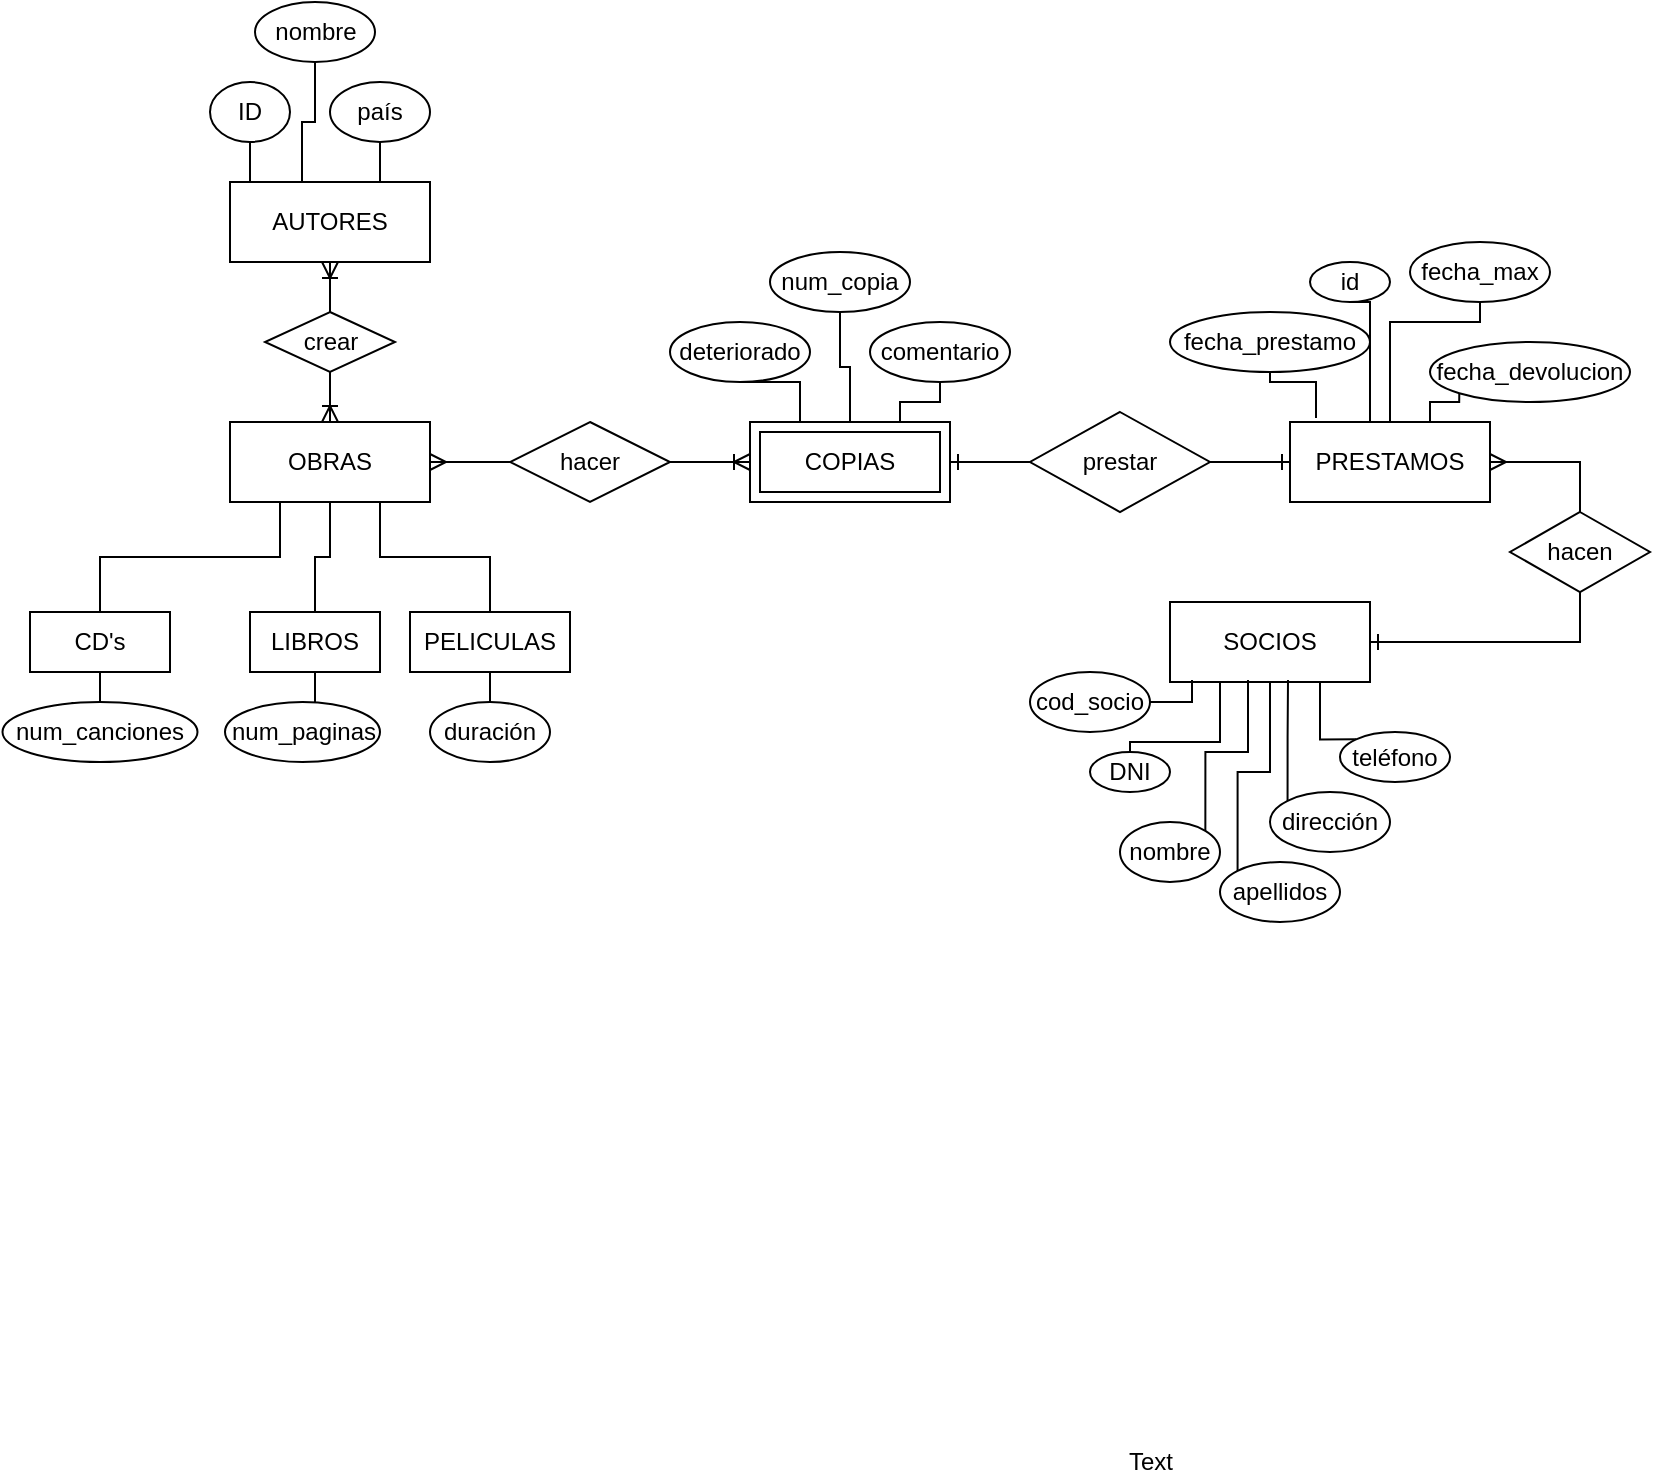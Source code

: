 <mxfile version="14.3.2" type="github">
  <diagram id="R2lEEEUBdFMjLlhIrx00" name="Page-1">
    <mxGraphModel dx="1422" dy="762" grid="1" gridSize="10" guides="1" tooltips="1" connect="1" arrows="1" fold="1" page="1" pageScale="1" pageWidth="850" pageHeight="1100" math="0" shadow="0" extFonts="Permanent Marker^https://fonts.googleapis.com/css?family=Permanent+Marker">
      <root>
        <mxCell id="0" />
        <mxCell id="1" parent="0" />
        <mxCell id="C-vyLk0tnHw3VtMMgP7b-1" value="" style="edgeStyle=entityRelationEdgeStyle;endArrow=ERone;startArrow=none;endFill=0;startFill=0;rounded=0;" parent="1" source="VnSQdyTV14uaLhzkakWN-29" target="xiQ97uNpSnIvWhDSAz-k-2" edge="1">
          <mxGeometry width="100" height="100" relative="1" as="geometry">
            <mxPoint x="740" y="280" as="sourcePoint" />
            <mxPoint x="770" y="280" as="targetPoint" />
          </mxGeometry>
        </mxCell>
        <mxCell id="VnSQdyTV14uaLhzkakWN-25" value="" style="edgeStyle=entityRelationEdgeStyle;endArrow=none;startArrow=ERone;endFill=0;startFill=0;rounded=0;exitX=1;exitY=0.5;exitDx=0;exitDy=0;" parent="1" source="xiQ97uNpSnIvWhDSAz-k-18" target="VnSQdyTV14uaLhzkakWN-29" edge="1">
          <mxGeometry width="100" height="100" relative="1" as="geometry">
            <mxPoint x="570" y="280" as="sourcePoint" />
            <mxPoint x="620" y="280" as="targetPoint" />
          </mxGeometry>
        </mxCell>
        <mxCell id="VnSQdyTV14uaLhzkakWN-29" value="prestar" style="shape=rhombus;perimeter=rhombusPerimeter;whiteSpace=wrap;html=1;align=center;" parent="1" vertex="1">
          <mxGeometry x="530" y="245" width="90" height="50" as="geometry" />
        </mxCell>
        <mxCell id="VnSQdyTV14uaLhzkakWN-45" style="edgeStyle=orthogonalEdgeStyle;rounded=0;orthogonalLoop=1;jettySize=auto;html=1;entryX=0.5;entryY=1;entryDx=0;entryDy=0;startArrow=ERone;startFill=0;endArrow=none;endFill=0;exitX=1;exitY=0.5;exitDx=0;exitDy=0;" parent="1" source="xiQ97uNpSnIvWhDSAz-k-4" target="VnSQdyTV14uaLhzkakWN-43" edge="1">
          <mxGeometry relative="1" as="geometry">
            <mxPoint x="560" y="400" as="sourcePoint" />
            <mxPoint x="855" y="335" as="targetPoint" />
            <Array as="points">
              <mxPoint x="710" y="360" />
              <mxPoint x="805" y="360" />
            </Array>
          </mxGeometry>
        </mxCell>
        <mxCell id="xiQ97uNpSnIvWhDSAz-k-65" value="" style="edgeStyle=orthogonalEdgeStyle;rounded=0;orthogonalLoop=1;jettySize=auto;html=1;startArrow=none;startFill=0;endArrow=none;endFill=0;strokeColor=#000000;exitX=0.13;exitY=-0.05;exitDx=0;exitDy=0;exitPerimeter=0;" edge="1" parent="1" source="xiQ97uNpSnIvWhDSAz-k-2" target="xiQ97uNpSnIvWhDSAz-k-64">
          <mxGeometry relative="1" as="geometry" />
        </mxCell>
        <mxCell id="xiQ97uNpSnIvWhDSAz-k-70" style="edgeStyle=orthogonalEdgeStyle;rounded=0;orthogonalLoop=1;jettySize=auto;html=1;exitX=0.25;exitY=0;exitDx=0;exitDy=0;entryX=0.5;entryY=1;entryDx=0;entryDy=0;startArrow=none;startFill=0;endArrow=none;endFill=0;strokeColor=#000000;" edge="1" parent="1" source="xiQ97uNpSnIvWhDSAz-k-2" target="xiQ97uNpSnIvWhDSAz-k-67">
          <mxGeometry relative="1" as="geometry">
            <Array as="points">
              <mxPoint x="700" y="250" />
              <mxPoint x="700" y="190" />
            </Array>
          </mxGeometry>
        </mxCell>
        <mxCell id="xiQ97uNpSnIvWhDSAz-k-2" value="PRESTAMOS" style="whiteSpace=wrap;html=1;align=center;" vertex="1" parent="1">
          <mxGeometry x="660" y="250" width="100" height="40" as="geometry" />
        </mxCell>
        <mxCell id="xiQ97uNpSnIvWhDSAz-k-4" value="SOCIOS" style="whiteSpace=wrap;html=1;align=center;" vertex="1" parent="1">
          <mxGeometry x="600" y="340" width="100" height="40" as="geometry" />
        </mxCell>
        <mxCell id="xiQ97uNpSnIvWhDSAz-k-6" value="Text" style="text;html=1;align=center;verticalAlign=middle;resizable=0;points=[];autosize=1;" vertex="1" parent="1">
          <mxGeometry x="570" y="760" width="40" height="20" as="geometry" />
        </mxCell>
        <mxCell id="xiQ97uNpSnIvWhDSAz-k-17" value="" style="edgeStyle=orthogonalEdgeStyle;rounded=0;orthogonalLoop=1;jettySize=auto;html=1;startArrow=none;startFill=0;endArrow=ERmany;endFill=0;strokeColor=#000000;entryX=1;entryY=0.5;entryDx=0;entryDy=0;exitX=0.5;exitY=0;exitDx=0;exitDy=0;" edge="1" parent="1" source="VnSQdyTV14uaLhzkakWN-43" target="xiQ97uNpSnIvWhDSAz-k-2">
          <mxGeometry relative="1" as="geometry">
            <mxPoint x="855" y="295" as="sourcePoint" />
            <mxPoint x="830" y="342.5" as="targetPoint" />
          </mxGeometry>
        </mxCell>
        <mxCell id="xiQ97uNpSnIvWhDSAz-k-27" value="" style="edgeStyle=orthogonalEdgeStyle;rounded=0;orthogonalLoop=1;jettySize=auto;html=1;startArrow=none;startFill=0;endArrow=ERmany;endFill=0;strokeColor=#000000;" edge="1" parent="1" source="VnSQdyTV14uaLhzkakWN-69" target="xiQ97uNpSnIvWhDSAz-k-28">
          <mxGeometry relative="1" as="geometry">
            <mxPoint x="230" y="270" as="targetPoint" />
          </mxGeometry>
        </mxCell>
        <mxCell id="xiQ97uNpSnIvWhDSAz-k-58" value="" style="edgeStyle=orthogonalEdgeStyle;rounded=0;orthogonalLoop=1;jettySize=auto;html=1;startArrow=none;startFill=0;endArrow=none;endFill=0;strokeColor=#000000;exitX=0.25;exitY=0;exitDx=0;exitDy=0;" edge="1" parent="1" source="xiQ97uNpSnIvWhDSAz-k-18" target="xiQ97uNpSnIvWhDSAz-k-57">
          <mxGeometry relative="1" as="geometry" />
        </mxCell>
        <mxCell id="xiQ97uNpSnIvWhDSAz-k-60" value="" style="edgeStyle=orthogonalEdgeStyle;rounded=0;orthogonalLoop=1;jettySize=auto;html=1;startArrow=none;startFill=0;endArrow=none;endFill=0;strokeColor=#000000;entryX=0.5;entryY=1;entryDx=0;entryDy=0;" edge="1" parent="1" source="xiQ97uNpSnIvWhDSAz-k-18" target="xiQ97uNpSnIvWhDSAz-k-61">
          <mxGeometry relative="1" as="geometry">
            <mxPoint x="450" y="210" as="targetPoint" />
          </mxGeometry>
        </mxCell>
        <mxCell id="xiQ97uNpSnIvWhDSAz-k-63" style="edgeStyle=orthogonalEdgeStyle;rounded=0;orthogonalLoop=1;jettySize=auto;html=1;exitX=0.75;exitY=0;exitDx=0;exitDy=0;entryX=0.5;entryY=1;entryDx=0;entryDy=0;startArrow=none;startFill=0;endArrow=none;endFill=0;strokeColor=#000000;" edge="1" parent="1" source="xiQ97uNpSnIvWhDSAz-k-18" target="xiQ97uNpSnIvWhDSAz-k-62">
          <mxGeometry relative="1" as="geometry">
            <Array as="points">
              <mxPoint x="465" y="240" />
              <mxPoint x="485" y="240" />
            </Array>
          </mxGeometry>
        </mxCell>
        <mxCell id="xiQ97uNpSnIvWhDSAz-k-18" value="COPIAS" style="shape=ext;margin=3;double=1;whiteSpace=wrap;html=1;align=center;" vertex="1" parent="1">
          <mxGeometry x="390" y="250" width="100" height="40" as="geometry" />
        </mxCell>
        <mxCell id="xiQ97uNpSnIvWhDSAz-k-30" value="" style="edgeStyle=orthogonalEdgeStyle;rounded=0;orthogonalLoop=1;jettySize=auto;html=1;startArrow=none;startFill=0;endArrow=none;endFill=0;strokeColor=#000000;exitX=0.25;exitY=1;exitDx=0;exitDy=0;" edge="1" parent="1" source="xiQ97uNpSnIvWhDSAz-k-28" target="xiQ97uNpSnIvWhDSAz-k-29">
          <mxGeometry relative="1" as="geometry" />
        </mxCell>
        <mxCell id="xiQ97uNpSnIvWhDSAz-k-33" style="edgeStyle=orthogonalEdgeStyle;rounded=0;orthogonalLoop=1;jettySize=auto;html=1;exitX=0.5;exitY=1;exitDx=0;exitDy=0;entryX=0.5;entryY=0;entryDx=0;entryDy=0;startArrow=none;startFill=0;endArrow=none;endFill=0;strokeColor=#000000;" edge="1" parent="1" source="xiQ97uNpSnIvWhDSAz-k-28" target="xiQ97uNpSnIvWhDSAz-k-31">
          <mxGeometry relative="1" as="geometry" />
        </mxCell>
        <mxCell id="xiQ97uNpSnIvWhDSAz-k-34" style="edgeStyle=orthogonalEdgeStyle;rounded=0;orthogonalLoop=1;jettySize=auto;html=1;exitX=0.75;exitY=1;exitDx=0;exitDy=0;startArrow=none;startFill=0;endArrow=none;endFill=0;strokeColor=#000000;" edge="1" parent="1" source="xiQ97uNpSnIvWhDSAz-k-28" target="xiQ97uNpSnIvWhDSAz-k-37">
          <mxGeometry relative="1" as="geometry">
            <mxPoint x="260" y="345" as="targetPoint" />
          </mxGeometry>
        </mxCell>
        <mxCell id="xiQ97uNpSnIvWhDSAz-k-41" value="" style="edgeStyle=orthogonalEdgeStyle;rounded=0;orthogonalLoop=1;jettySize=auto;html=1;startArrow=none;startFill=0;endArrow=ERoneToMany;endFill=0;strokeColor=#000000;" edge="1" parent="1" source="xiQ97uNpSnIvWhDSAz-k-42" target="xiQ97uNpSnIvWhDSAz-k-40">
          <mxGeometry relative="1" as="geometry" />
        </mxCell>
        <mxCell id="xiQ97uNpSnIvWhDSAz-k-28" value="OBRAS" style="whiteSpace=wrap;html=1;align=center;" vertex="1" parent="1">
          <mxGeometry x="130" y="250" width="100" height="40" as="geometry" />
        </mxCell>
        <mxCell id="xiQ97uNpSnIvWhDSAz-k-52" value="" style="edgeStyle=orthogonalEdgeStyle;rounded=0;orthogonalLoop=1;jettySize=auto;html=1;startArrow=none;startFill=0;endArrow=none;endFill=0;strokeColor=#000000;" edge="1" parent="1" source="xiQ97uNpSnIvWhDSAz-k-29">
          <mxGeometry relative="1" as="geometry">
            <mxPoint x="51.25" y="390" as="targetPoint" />
          </mxGeometry>
        </mxCell>
        <mxCell id="xiQ97uNpSnIvWhDSAz-k-29" value="CD&#39;s" style="whiteSpace=wrap;html=1;align=center;" vertex="1" parent="1">
          <mxGeometry x="30" y="345" width="70" height="30" as="geometry" />
        </mxCell>
        <mxCell id="xiQ97uNpSnIvWhDSAz-k-54" value="" style="edgeStyle=orthogonalEdgeStyle;rounded=0;orthogonalLoop=1;jettySize=auto;html=1;startArrow=none;startFill=0;endArrow=none;endFill=0;strokeColor=#000000;" edge="1" parent="1" source="xiQ97uNpSnIvWhDSAz-k-31" target="xiQ97uNpSnIvWhDSAz-k-53">
          <mxGeometry relative="1" as="geometry" />
        </mxCell>
        <mxCell id="xiQ97uNpSnIvWhDSAz-k-31" value="LIBROS" style="whiteSpace=wrap;html=1;align=center;" vertex="1" parent="1">
          <mxGeometry x="140" y="345" width="65" height="30" as="geometry" />
        </mxCell>
        <mxCell id="xiQ97uNpSnIvWhDSAz-k-56" value="" style="edgeStyle=orthogonalEdgeStyle;rounded=0;orthogonalLoop=1;jettySize=auto;html=1;startArrow=none;startFill=0;endArrow=none;endFill=0;strokeColor=#000000;" edge="1" parent="1" source="xiQ97uNpSnIvWhDSAz-k-37" target="xiQ97uNpSnIvWhDSAz-k-55">
          <mxGeometry relative="1" as="geometry" />
        </mxCell>
        <mxCell id="xiQ97uNpSnIvWhDSAz-k-37" value="PELICULAS" style="whiteSpace=wrap;html=1;align=center;" vertex="1" parent="1">
          <mxGeometry x="220" y="345" width="80" height="30" as="geometry" />
        </mxCell>
        <mxCell id="VnSQdyTV14uaLhzkakWN-69" value="hacer" style="shape=rhombus;perimeter=rhombusPerimeter;whiteSpace=wrap;html=1;align=center;" parent="1" vertex="1">
          <mxGeometry x="270" y="250" width="80" height="40" as="geometry" />
        </mxCell>
        <mxCell id="xiQ97uNpSnIvWhDSAz-k-38" value="" style="edgeStyle=orthogonalEdgeStyle;rounded=0;orthogonalLoop=1;jettySize=auto;html=1;startArrow=ERoneToMany;startFill=0;endArrow=none;endFill=0;strokeColor=#000000;" edge="1" parent="1" source="xiQ97uNpSnIvWhDSAz-k-18" target="VnSQdyTV14uaLhzkakWN-69">
          <mxGeometry relative="1" as="geometry">
            <mxPoint x="420" y="275" as="sourcePoint" />
            <mxPoint x="230" y="270" as="targetPoint" />
          </mxGeometry>
        </mxCell>
        <mxCell id="VnSQdyTV14uaLhzkakWN-43" value="hacen" style="shape=rhombus;perimeter=rhombusPerimeter;whiteSpace=wrap;html=1;align=center;" parent="1" vertex="1">
          <mxGeometry x="770" y="295" width="70" height="40" as="geometry" />
        </mxCell>
        <mxCell id="xiQ97uNpSnIvWhDSAz-k-45" value="" style="edgeStyle=orthogonalEdgeStyle;rounded=0;orthogonalLoop=1;jettySize=auto;html=1;startArrow=none;startFill=0;endArrow=none;endFill=0;strokeColor=#000000;exitX=0.1;exitY=0;exitDx=0;exitDy=0;exitPerimeter=0;" edge="1" parent="1" source="xiQ97uNpSnIvWhDSAz-k-40" target="xiQ97uNpSnIvWhDSAz-k-44">
          <mxGeometry relative="1" as="geometry" />
        </mxCell>
        <mxCell id="xiQ97uNpSnIvWhDSAz-k-50" style="edgeStyle=orthogonalEdgeStyle;rounded=0;orthogonalLoop=1;jettySize=auto;html=1;exitX=0.75;exitY=0;exitDx=0;exitDy=0;entryX=0.5;entryY=1;entryDx=0;entryDy=0;startArrow=none;startFill=0;endArrow=none;endFill=0;strokeColor=#000000;" edge="1" parent="1" source="xiQ97uNpSnIvWhDSAz-k-40" target="xiQ97uNpSnIvWhDSAz-k-48">
          <mxGeometry relative="1" as="geometry" />
        </mxCell>
        <mxCell id="xiQ97uNpSnIvWhDSAz-k-40" value="AUTORES" style="whiteSpace=wrap;html=1;align=center;" vertex="1" parent="1">
          <mxGeometry x="130" y="130" width="100" height="40" as="geometry" />
        </mxCell>
        <mxCell id="xiQ97uNpSnIvWhDSAz-k-42" value="crear" style="shape=rhombus;perimeter=rhombusPerimeter;whiteSpace=wrap;html=1;align=center;" vertex="1" parent="1">
          <mxGeometry x="147.5" y="195" width="65" height="30" as="geometry" />
        </mxCell>
        <mxCell id="xiQ97uNpSnIvWhDSAz-k-43" value="" style="edgeStyle=orthogonalEdgeStyle;rounded=0;orthogonalLoop=1;jettySize=auto;html=1;startArrow=ERoneToMany;startFill=0;endArrow=none;endFill=0;strokeColor=#000000;" edge="1" parent="1" source="xiQ97uNpSnIvWhDSAz-k-28" target="xiQ97uNpSnIvWhDSAz-k-42">
          <mxGeometry relative="1" as="geometry">
            <mxPoint x="180" y="250" as="sourcePoint" />
            <mxPoint x="180" y="170" as="targetPoint" />
          </mxGeometry>
        </mxCell>
        <mxCell id="xiQ97uNpSnIvWhDSAz-k-44" value="ID" style="ellipse;whiteSpace=wrap;html=1;" vertex="1" parent="1">
          <mxGeometry x="120" y="80" width="40" height="30" as="geometry" />
        </mxCell>
        <mxCell id="xiQ97uNpSnIvWhDSAz-k-49" value="" style="edgeStyle=orthogonalEdgeStyle;rounded=0;orthogonalLoop=1;jettySize=auto;html=1;startArrow=none;startFill=0;endArrow=none;endFill=0;strokeColor=#000000;entryX=0.36;entryY=0;entryDx=0;entryDy=0;entryPerimeter=0;" edge="1" parent="1" source="xiQ97uNpSnIvWhDSAz-k-47" target="xiQ97uNpSnIvWhDSAz-k-40">
          <mxGeometry relative="1" as="geometry" />
        </mxCell>
        <mxCell id="xiQ97uNpSnIvWhDSAz-k-47" value="nombre" style="ellipse;whiteSpace=wrap;html=1;align=center;" vertex="1" parent="1">
          <mxGeometry x="142.5" y="40" width="60" height="30" as="geometry" />
        </mxCell>
        <mxCell id="xiQ97uNpSnIvWhDSAz-k-48" value="país" style="ellipse;whiteSpace=wrap;html=1;" vertex="1" parent="1">
          <mxGeometry x="180" y="80" width="50" height="30" as="geometry" />
        </mxCell>
        <mxCell id="xiQ97uNpSnIvWhDSAz-k-51" value="num_canciones" style="ellipse;whiteSpace=wrap;html=1;" vertex="1" parent="1">
          <mxGeometry x="16.25" y="390" width="97.5" height="30" as="geometry" />
        </mxCell>
        <mxCell id="xiQ97uNpSnIvWhDSAz-k-53" value="num_paginas" style="ellipse;whiteSpace=wrap;html=1;" vertex="1" parent="1">
          <mxGeometry x="127.5" y="390" width="77.5" height="30" as="geometry" />
        </mxCell>
        <mxCell id="xiQ97uNpSnIvWhDSAz-k-55" value="duración" style="ellipse;whiteSpace=wrap;html=1;" vertex="1" parent="1">
          <mxGeometry x="230" y="390" width="60" height="30" as="geometry" />
        </mxCell>
        <mxCell id="xiQ97uNpSnIvWhDSAz-k-57" value="deteriorado" style="ellipse;whiteSpace=wrap;html=1;" vertex="1" parent="1">
          <mxGeometry x="350" y="200" width="70" height="30" as="geometry" />
        </mxCell>
        <mxCell id="xiQ97uNpSnIvWhDSAz-k-61" value="num_copia" style="ellipse;whiteSpace=wrap;html=1;" vertex="1" parent="1">
          <mxGeometry x="400" y="165" width="70" height="30" as="geometry" />
        </mxCell>
        <mxCell id="xiQ97uNpSnIvWhDSAz-k-62" value="comentario" style="ellipse;whiteSpace=wrap;html=1;" vertex="1" parent="1">
          <mxGeometry x="450" y="200" width="70" height="30" as="geometry" />
        </mxCell>
        <mxCell id="xiQ97uNpSnIvWhDSAz-k-64" value="fecha_prestamo" style="ellipse;whiteSpace=wrap;html=1;" vertex="1" parent="1">
          <mxGeometry x="600" y="195" width="100" height="30" as="geometry" />
        </mxCell>
        <mxCell id="xiQ97uNpSnIvWhDSAz-k-67" value="id" style="ellipse;whiteSpace=wrap;html=1;" vertex="1" parent="1">
          <mxGeometry x="670" y="170" width="40" height="20" as="geometry" />
        </mxCell>
        <mxCell id="xiQ97uNpSnIvWhDSAz-k-71" style="edgeStyle=orthogonalEdgeStyle;rounded=0;orthogonalLoop=1;jettySize=auto;html=1;exitX=0.5;exitY=1;exitDx=0;exitDy=0;entryX=0.5;entryY=0;entryDx=0;entryDy=0;startArrow=none;startFill=0;endArrow=none;endFill=0;strokeColor=#000000;" edge="1" parent="1" source="xiQ97uNpSnIvWhDSAz-k-68" target="xiQ97uNpSnIvWhDSAz-k-2">
          <mxGeometry relative="1" as="geometry">
            <Array as="points">
              <mxPoint x="755" y="200" />
              <mxPoint x="710" y="200" />
            </Array>
          </mxGeometry>
        </mxCell>
        <mxCell id="xiQ97uNpSnIvWhDSAz-k-68" value="fecha_max" style="ellipse;whiteSpace=wrap;html=1;" vertex="1" parent="1">
          <mxGeometry x="720" y="160" width="70" height="30" as="geometry" />
        </mxCell>
        <mxCell id="xiQ97uNpSnIvWhDSAz-k-72" style="edgeStyle=orthogonalEdgeStyle;rounded=0;orthogonalLoop=1;jettySize=auto;html=1;exitX=0;exitY=1;exitDx=0;exitDy=0;entryX=0.75;entryY=0;entryDx=0;entryDy=0;startArrow=none;startFill=0;endArrow=none;endFill=0;strokeColor=#000000;" edge="1" parent="1" source="xiQ97uNpSnIvWhDSAz-k-69" target="xiQ97uNpSnIvWhDSAz-k-2">
          <mxGeometry relative="1" as="geometry">
            <Array as="points">
              <mxPoint x="745" y="240" />
              <mxPoint x="730" y="240" />
              <mxPoint x="730" y="250" />
            </Array>
          </mxGeometry>
        </mxCell>
        <mxCell id="xiQ97uNpSnIvWhDSAz-k-69" value="fecha_devolucion" style="ellipse;whiteSpace=wrap;html=1;" vertex="1" parent="1">
          <mxGeometry x="730" y="210" width="100" height="30" as="geometry" />
        </mxCell>
        <mxCell id="xiQ97uNpSnIvWhDSAz-k-81" style="edgeStyle=orthogonalEdgeStyle;rounded=0;orthogonalLoop=1;jettySize=auto;html=1;exitX=1;exitY=0.5;exitDx=0;exitDy=0;entryX=0.11;entryY=0.975;entryDx=0;entryDy=0;entryPerimeter=0;startArrow=none;startFill=0;endArrow=none;endFill=0;strokeColor=#000000;" edge="1" parent="1" source="xiQ97uNpSnIvWhDSAz-k-73" target="xiQ97uNpSnIvWhDSAz-k-4">
          <mxGeometry relative="1" as="geometry" />
        </mxCell>
        <mxCell id="xiQ97uNpSnIvWhDSAz-k-73" value="cod_socio" style="ellipse;whiteSpace=wrap;html=1;" vertex="1" parent="1">
          <mxGeometry x="530" y="375" width="60" height="30" as="geometry" />
        </mxCell>
        <mxCell id="xiQ97uNpSnIvWhDSAz-k-82" style="edgeStyle=orthogonalEdgeStyle;rounded=0;orthogonalLoop=1;jettySize=auto;html=1;entryX=0.25;entryY=1;entryDx=0;entryDy=0;startArrow=none;startFill=0;endArrow=none;endFill=0;strokeColor=#000000;" edge="1" parent="1" source="xiQ97uNpSnIvWhDSAz-k-74" target="xiQ97uNpSnIvWhDSAz-k-4">
          <mxGeometry relative="1" as="geometry">
            <Array as="points">
              <mxPoint x="580" y="410" />
              <mxPoint x="625" y="410" />
            </Array>
          </mxGeometry>
        </mxCell>
        <mxCell id="xiQ97uNpSnIvWhDSAz-k-74" value="DNI" style="ellipse;whiteSpace=wrap;html=1;" vertex="1" parent="1">
          <mxGeometry x="560" y="415" width="40" height="20" as="geometry" />
        </mxCell>
        <mxCell id="xiQ97uNpSnIvWhDSAz-k-83" style="edgeStyle=orthogonalEdgeStyle;rounded=0;orthogonalLoop=1;jettySize=auto;html=1;exitX=1;exitY=0;exitDx=0;exitDy=0;entryX=0.39;entryY=0.975;entryDx=0;entryDy=0;entryPerimeter=0;startArrow=none;startFill=0;endArrow=none;endFill=0;strokeColor=#000000;" edge="1" parent="1" source="xiQ97uNpSnIvWhDSAz-k-75" target="xiQ97uNpSnIvWhDSAz-k-4">
          <mxGeometry relative="1" as="geometry" />
        </mxCell>
        <mxCell id="xiQ97uNpSnIvWhDSAz-k-75" value="nombre" style="ellipse;whiteSpace=wrap;html=1;" vertex="1" parent="1">
          <mxGeometry x="575" y="450" width="50" height="30" as="geometry" />
        </mxCell>
        <mxCell id="xiQ97uNpSnIvWhDSAz-k-79" style="edgeStyle=orthogonalEdgeStyle;rounded=0;orthogonalLoop=1;jettySize=auto;html=1;exitX=0;exitY=1;exitDx=0;exitDy=0;startArrow=none;startFill=0;endArrow=none;endFill=0;strokeColor=#000000;" edge="1" parent="1" source="xiQ97uNpSnIvWhDSAz-k-76" target="xiQ97uNpSnIvWhDSAz-k-4">
          <mxGeometry relative="1" as="geometry" />
        </mxCell>
        <mxCell id="xiQ97uNpSnIvWhDSAz-k-76" value="apellidos" style="ellipse;whiteSpace=wrap;html=1;" vertex="1" parent="1">
          <mxGeometry x="625" y="470" width="60" height="30" as="geometry" />
        </mxCell>
        <mxCell id="xiQ97uNpSnIvWhDSAz-k-84" style="edgeStyle=orthogonalEdgeStyle;rounded=0;orthogonalLoop=1;jettySize=auto;html=1;exitX=0;exitY=0;exitDx=0;exitDy=0;entryX=0.59;entryY=0.975;entryDx=0;entryDy=0;entryPerimeter=0;startArrow=none;startFill=0;endArrow=none;endFill=0;strokeColor=#000000;" edge="1" parent="1" source="xiQ97uNpSnIvWhDSAz-k-78" target="xiQ97uNpSnIvWhDSAz-k-4">
          <mxGeometry relative="1" as="geometry" />
        </mxCell>
        <mxCell id="xiQ97uNpSnIvWhDSAz-k-78" value="dirección" style="ellipse;whiteSpace=wrap;html=1;" vertex="1" parent="1">
          <mxGeometry x="650" y="435" width="60" height="30" as="geometry" />
        </mxCell>
        <mxCell id="xiQ97uNpSnIvWhDSAz-k-85" style="edgeStyle=orthogonalEdgeStyle;rounded=0;orthogonalLoop=1;jettySize=auto;html=1;exitX=0;exitY=0;exitDx=0;exitDy=0;entryX=0.75;entryY=1;entryDx=0;entryDy=0;startArrow=none;startFill=0;endArrow=none;endFill=0;strokeColor=#000000;" edge="1" parent="1" source="xiQ97uNpSnIvWhDSAz-k-80" target="xiQ97uNpSnIvWhDSAz-k-4">
          <mxGeometry relative="1" as="geometry" />
        </mxCell>
        <mxCell id="xiQ97uNpSnIvWhDSAz-k-80" value="teléfono" style="ellipse;whiteSpace=wrap;html=1;" vertex="1" parent="1">
          <mxGeometry x="685" y="405" width="55" height="25" as="geometry" />
        </mxCell>
      </root>
    </mxGraphModel>
  </diagram>
</mxfile>
